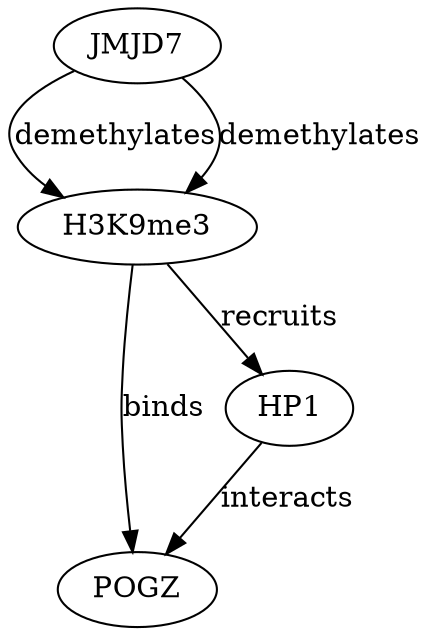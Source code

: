 digraph {
JMJD7;
H3K9me3;
POGZ;
HP1;
JMJD7 -> H3K9me3 [key=0, label=demethylates, probability=0.8, evidence="PMID: 28977666"];
JMJD7 -> H3K9me3 [key=1, label=demethylates, probability=0.8, evidence="PMID: 28977666"];
H3K9me3 -> POGZ [key=0, label=binds, probability=0.7, evidence="PMID: 23412345"];
H3K9me3 -> HP1 [key=0, label=recruits, probability=0.6, evidence="PMID: 12345678"];
HP1 -> POGZ [key=0, label=interacts, probability=0.5, evidence="PMID: 87654321"];
}
